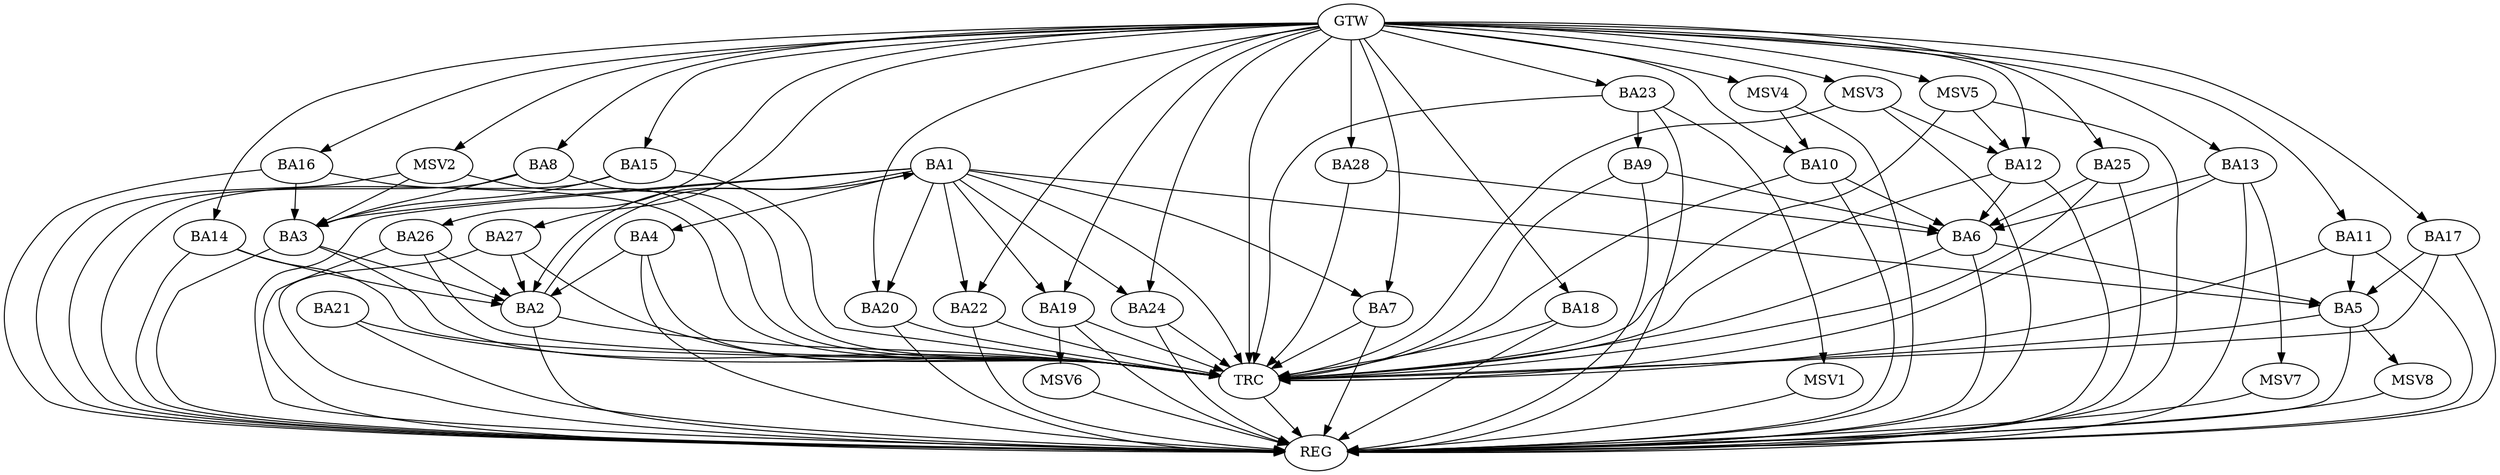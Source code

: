 strict digraph G {
  BA1 [ label="BA1" ];
  BA2 [ label="BA2" ];
  BA3 [ label="BA3" ];
  BA4 [ label="BA4" ];
  BA5 [ label="BA5" ];
  BA6 [ label="BA6" ];
  BA7 [ label="BA7" ];
  BA8 [ label="BA8" ];
  BA9 [ label="BA9" ];
  BA10 [ label="BA10" ];
  BA11 [ label="BA11" ];
  BA12 [ label="BA12" ];
  BA13 [ label="BA13" ];
  BA14 [ label="BA14" ];
  BA15 [ label="BA15" ];
  BA16 [ label="BA16" ];
  BA17 [ label="BA17" ];
  BA18 [ label="BA18" ];
  BA19 [ label="BA19" ];
  BA20 [ label="BA20" ];
  BA21 [ label="BA21" ];
  BA22 [ label="BA22" ];
  BA23 [ label="BA23" ];
  BA24 [ label="BA24" ];
  BA25 [ label="BA25" ];
  BA26 [ label="BA26" ];
  BA27 [ label="BA27" ];
  BA28 [ label="BA28" ];
  GTW [ label="GTW" ];
  REG [ label="REG" ];
  TRC [ label="TRC" ];
  MSV1 [ label="MSV1" ];
  MSV2 [ label="MSV2" ];
  MSV3 [ label="MSV3" ];
  MSV4 [ label="MSV4" ];
  MSV5 [ label="MSV5" ];
  MSV6 [ label="MSV6" ];
  MSV7 [ label="MSV7" ];
  MSV8 [ label="MSV8" ];
  BA1 -> BA2;
  BA2 -> BA1;
  BA3 -> BA2;
  BA4 -> BA2;
  BA6 -> BA5;
  BA8 -> BA3;
  BA9 -> BA6;
  BA10 -> BA6;
  BA11 -> BA5;
  BA12 -> BA6;
  BA13 -> BA6;
  BA14 -> BA2;
  BA15 -> BA3;
  BA16 -> BA3;
  BA17 -> BA5;
  BA23 -> BA9;
  BA25 -> BA6;
  BA26 -> BA2;
  BA27 -> BA2;
  BA28 -> BA6;
  GTW -> BA7;
  GTW -> BA8;
  GTW -> BA10;
  GTW -> BA11;
  GTW -> BA12;
  GTW -> BA13;
  GTW -> BA14;
  GTW -> BA15;
  GTW -> BA16;
  GTW -> BA17;
  GTW -> BA18;
  GTW -> BA19;
  GTW -> BA20;
  GTW -> BA22;
  GTW -> BA23;
  GTW -> BA24;
  GTW -> BA25;
  GTW -> BA26;
  GTW -> BA27;
  GTW -> BA28;
  BA1 -> REG;
  BA2 -> REG;
  BA3 -> REG;
  BA4 -> REG;
  BA5 -> REG;
  BA6 -> REG;
  BA7 -> REG;
  BA8 -> REG;
  BA9 -> REG;
  BA10 -> REG;
  BA11 -> REG;
  BA12 -> REG;
  BA13 -> REG;
  BA14 -> REG;
  BA15 -> REG;
  BA16 -> REG;
  BA17 -> REG;
  BA18 -> REG;
  BA19 -> REG;
  BA20 -> REG;
  BA21 -> REG;
  BA22 -> REG;
  BA23 -> REG;
  BA24 -> REG;
  BA25 -> REG;
  BA26 -> REG;
  BA27 -> REG;
  BA1 -> TRC;
  BA2 -> TRC;
  BA3 -> TRC;
  BA4 -> TRC;
  BA5 -> TRC;
  BA6 -> TRC;
  BA7 -> TRC;
  BA8 -> TRC;
  BA9 -> TRC;
  BA10 -> TRC;
  BA11 -> TRC;
  BA12 -> TRC;
  BA13 -> TRC;
  BA14 -> TRC;
  BA15 -> TRC;
  BA16 -> TRC;
  BA17 -> TRC;
  BA18 -> TRC;
  BA19 -> TRC;
  BA20 -> TRC;
  BA21 -> TRC;
  BA22 -> TRC;
  BA23 -> TRC;
  BA24 -> TRC;
  BA25 -> TRC;
  BA26 -> TRC;
  BA27 -> TRC;
  BA28 -> TRC;
  GTW -> TRC;
  TRC -> REG;
  BA1 -> BA4;
  BA1 -> BA19;
  BA1 -> BA7;
  BA1 -> BA20;
  BA1 -> BA5;
  BA1 -> BA3;
  BA1 -> BA24;
  BA1 -> BA22;
  BA23 -> MSV1;
  MSV1 -> REG;
  MSV2 -> BA3;
  GTW -> MSV2;
  MSV2 -> REG;
  MSV2 -> TRC;
  MSV3 -> BA12;
  GTW -> MSV3;
  MSV3 -> REG;
  MSV3 -> TRC;
  MSV4 -> BA10;
  GTW -> MSV4;
  MSV4 -> REG;
  MSV5 -> BA12;
  GTW -> MSV5;
  MSV5 -> REG;
  MSV5 -> TRC;
  BA19 -> MSV6;
  MSV6 -> REG;
  BA13 -> MSV7;
  MSV7 -> REG;
  BA5 -> MSV8;
  MSV8 -> REG;
}

